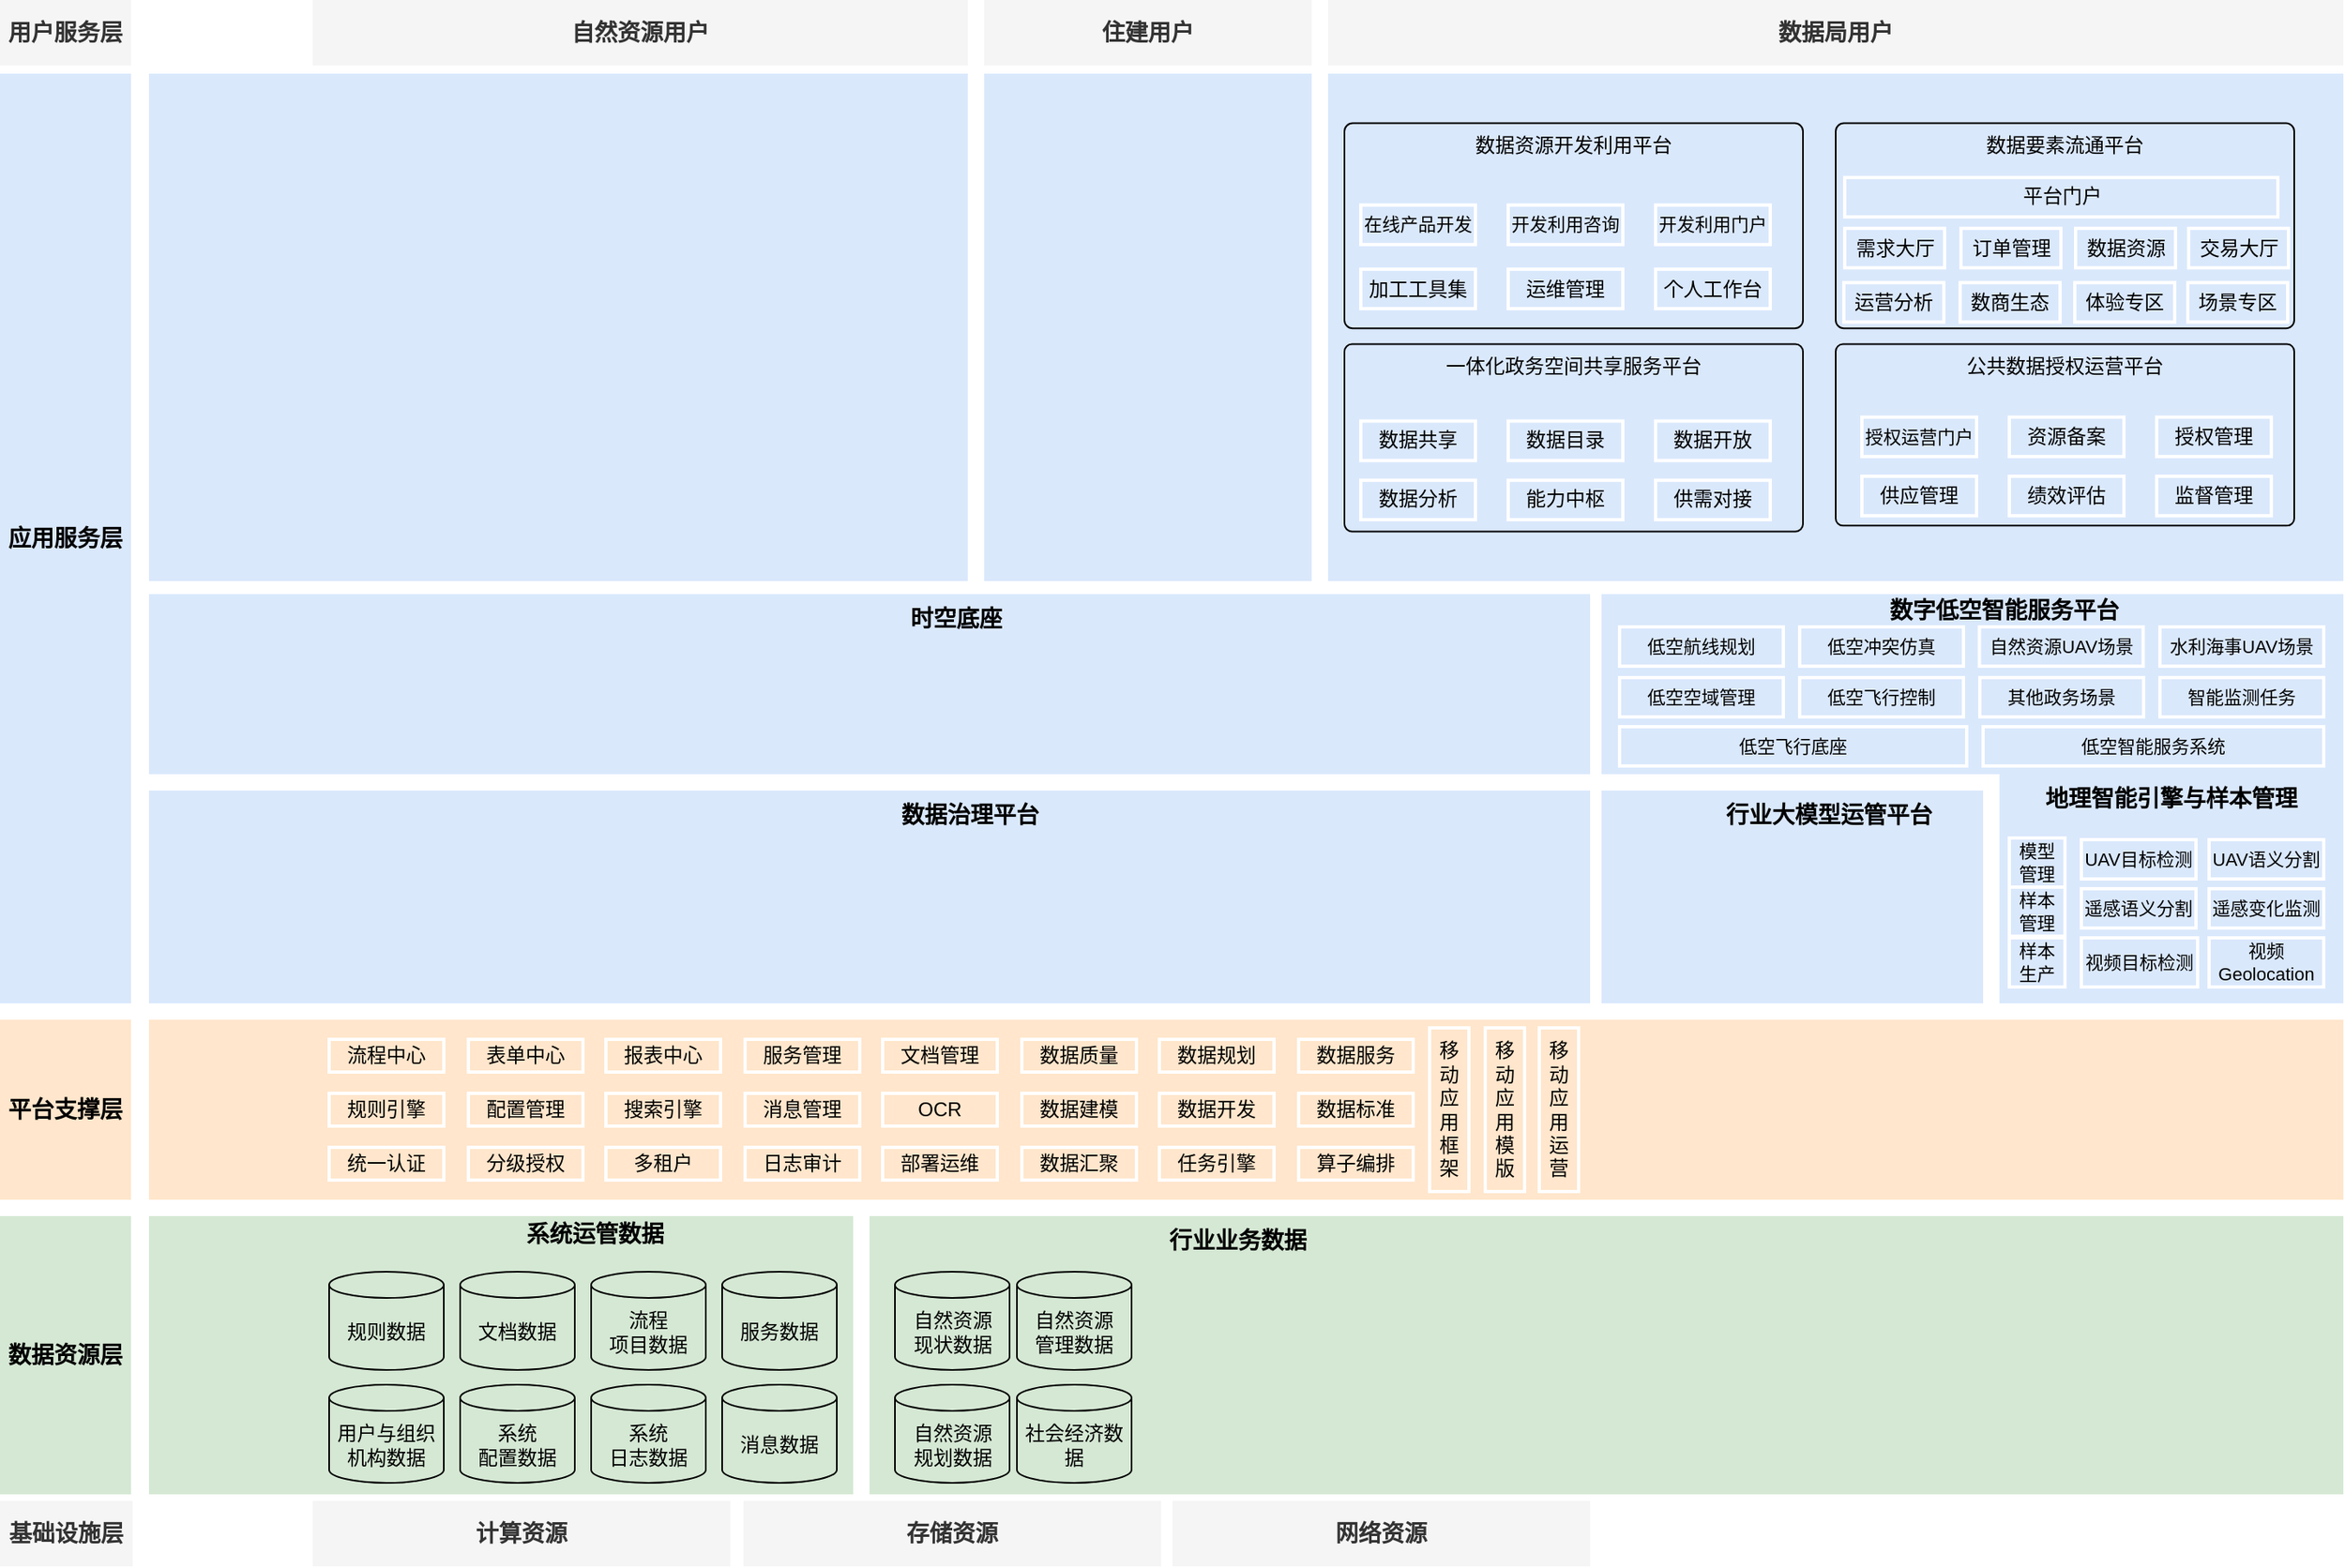 <mxfile version="24.8.4">
  <diagram name="第 1 页" id="eXAId7AeTqNhBxDjCLfQ">
    <mxGraphModel dx="2802" dy="2215" grid="1" gridSize="10" guides="1" tooltips="1" connect="1" arrows="1" fold="1" page="1" pageScale="1" pageWidth="827" pageHeight="1169" math="0" shadow="0">
      <root>
        <mxCell id="0" />
        <mxCell id="1" parent="0" />
        <mxCell id="gW8PeKBPmqR-yox59LKh-1" value="&lt;font style=&quot;font-size: 14px;&quot;&gt;计算资源&lt;/font&gt;" style="rounded=0;whiteSpace=wrap;html=1;fillColor=#f5f5f5;fontColor=#333333;strokeColor=#666666;" parent="1" vertex="1">
          <mxGeometry x="110" y="603" width="255" height="50" as="geometry" />
        </mxCell>
        <mxCell id="gW8PeKBPmqR-yox59LKh-2" value="&lt;font style=&quot;font-size: 14px;&quot;&gt;存储资源&lt;/font&gt;" style="rounded=0;whiteSpace=wrap;html=1;fillColor=#f5f5f5;fontColor=#333333;strokeColor=none;fontStyle=1;fontSize=14;" parent="1" vertex="1">
          <mxGeometry x="373" y="674" width="255" height="40" as="geometry" />
        </mxCell>
        <mxCell id="gW8PeKBPmqR-yox59LKh-3" value="&lt;font style=&quot;font-size: 14px;&quot;&gt;网络资源&lt;/font&gt;" style="rounded=0;whiteSpace=wrap;html=1;fillColor=#f5f5f5;fontColor=#333333;strokeColor=none;fontStyle=1;fontSize=14;" parent="1" vertex="1">
          <mxGeometry x="635" y="674" width="255" height="40" as="geometry" />
        </mxCell>
        <mxCell id="gW8PeKBPmqR-yox59LKh-12" value="" style="rounded=0;whiteSpace=wrap;html=1;fillColor=#ffe6cc;strokeColor=none;" parent="1" vertex="1">
          <mxGeometry x="10" y="380" width="1340" height="110" as="geometry" />
        </mxCell>
        <mxCell id="gW8PeKBPmqR-yox59LKh-15" value="" style="rounded=0;whiteSpace=wrap;html=1;fillColor=#dae8fc;strokeColor=none;" parent="1" vertex="1">
          <mxGeometry x="10" y="120" width="880" height="110" as="geometry" />
        </mxCell>
        <mxCell id="gW8PeKBPmqR-yox59LKh-16" value="" style="rounded=0;whiteSpace=wrap;html=1;fillColor=#dae8fc;strokeColor=none;" parent="1" vertex="1">
          <mxGeometry x="10" y="240" width="880" height="130" as="geometry" />
        </mxCell>
        <mxCell id="gW8PeKBPmqR-yox59LKh-17" value="&lt;font style=&quot;font-size: 14px;&quot;&gt;自然资源用户&lt;/font&gt;" style="rounded=0;whiteSpace=wrap;html=1;fillColor=#f5f5f5;fontColor=#333333;strokeColor=none;fontSize=14;fontStyle=1" parent="1" vertex="1">
          <mxGeometry x="110" y="-243" width="400" height="40" as="geometry" />
        </mxCell>
        <mxCell id="gW8PeKBPmqR-yox59LKh-18" value="&lt;span style=&quot;font-size: 14px;&quot;&gt;住建用户&lt;/span&gt;" style="rounded=0;whiteSpace=wrap;html=1;fillColor=#f5f5f5;fontColor=#333333;strokeColor=none;fontSize=14;fontStyle=1" parent="1" vertex="1">
          <mxGeometry x="520" y="-243" width="200" height="40" as="geometry" />
        </mxCell>
        <mxCell id="gW8PeKBPmqR-yox59LKh-19" value="&lt;span style=&quot;font-size: 14px;&quot;&gt;数据局用户&lt;/span&gt;" style="rounded=0;whiteSpace=wrap;html=1;fillColor=#f5f5f5;fontColor=#333333;strokeColor=none;fontSize=14;fontStyle=1" parent="1" vertex="1">
          <mxGeometry x="730" y="-243" width="620" height="40" as="geometry" />
        </mxCell>
        <mxCell id="gW8PeKBPmqR-yox59LKh-20" value="平台支撑层" style="text;html=1;align=center;verticalAlign=middle;whiteSpace=wrap;rounded=0;fontSize=14;fontStyle=1;fillColor=#ffe6cc;strokeColor=none;" parent="1" vertex="1">
          <mxGeometry x="-81" y="380" width="80" height="110" as="geometry" />
        </mxCell>
        <mxCell id="gW8PeKBPmqR-yox59LKh-21" value="基础设施层" style="text;html=1;align=center;verticalAlign=middle;whiteSpace=wrap;rounded=0;fontSize=14;fontStyle=1;fillColor=#f5f5f5;fontFamily=Helvetica;fontColor=#333333;strokeColor=none;" parent="1" vertex="1">
          <mxGeometry x="-81" y="674" width="81" height="40" as="geometry" />
        </mxCell>
        <mxCell id="gW8PeKBPmqR-yox59LKh-22" value="数据资源层" style="text;html=1;align=center;verticalAlign=middle;whiteSpace=wrap;rounded=0;fontSize=14;fontStyle=1;fillColor=#d5e8d4;strokeColor=none;" parent="1" vertex="1">
          <mxGeometry x="-81" y="500" width="80" height="170" as="geometry" />
        </mxCell>
        <mxCell id="gW8PeKBPmqR-yox59LKh-23" value="应用服务层" style="text;html=1;align=center;verticalAlign=middle;whiteSpace=wrap;rounded=0;fontSize=14;fontStyle=1;fillColor=#dae8fc;strokeColor=none;" parent="1" vertex="1">
          <mxGeometry x="-81" y="-198" width="80" height="568" as="geometry" />
        </mxCell>
        <mxCell id="gW8PeKBPmqR-yox59LKh-24" value="用户服务层" style="text;html=1;align=center;verticalAlign=middle;whiteSpace=wrap;rounded=0;fontSize=14;fontStyle=1;fillColor=#f5f5f5;fontColor=#333333;strokeColor=none;" parent="1" vertex="1">
          <mxGeometry x="-81" y="-243" width="80" height="40" as="geometry" />
        </mxCell>
        <mxCell id="gW8PeKBPmqR-yox59LKh-25" value="统一认证" style="rounded=0;whiteSpace=wrap;html=1;fillColor=none;strokeColor=#ffffff;strokeWidth=2;" parent="1" vertex="1">
          <mxGeometry x="120" y="458" width="70" height="20" as="geometry" />
        </mxCell>
        <mxCell id="gW8PeKBPmqR-yox59LKh-26" value="分级授权" style="rounded=0;whiteSpace=wrap;html=1;fillColor=none;strokeColor=#ffffff;strokeWidth=2;" parent="1" vertex="1">
          <mxGeometry x="205" y="458" width="70" height="20" as="geometry" />
        </mxCell>
        <mxCell id="gW8PeKBPmqR-yox59LKh-27" value="多租户" style="rounded=0;whiteSpace=wrap;html=1;fillColor=none;strokeColor=#ffffff;strokeWidth=2;" parent="1" vertex="1">
          <mxGeometry x="289" y="458" width="70" height="20" as="geometry" />
        </mxCell>
        <mxCell id="gW8PeKBPmqR-yox59LKh-28" value="流程中心" style="rounded=0;whiteSpace=wrap;html=1;fillColor=none;strokeColor=#ffffff;strokeWidth=2;" parent="1" vertex="1">
          <mxGeometry x="120" y="392" width="70" height="20" as="geometry" />
        </mxCell>
        <mxCell id="gW8PeKBPmqR-yox59LKh-29" value="表单中心" style="rounded=0;whiteSpace=wrap;html=1;fillColor=none;strokeColor=#ffffff;strokeWidth=2;" parent="1" vertex="1">
          <mxGeometry x="205" y="392" width="70" height="20" as="geometry" />
        </mxCell>
        <mxCell id="gW8PeKBPmqR-yox59LKh-30" value="报表中心" style="rounded=0;whiteSpace=wrap;html=1;fillColor=none;strokeColor=#ffffff;strokeWidth=2;" parent="1" vertex="1">
          <mxGeometry x="289" y="392" width="70" height="20" as="geometry" />
        </mxCell>
        <mxCell id="gW8PeKBPmqR-yox59LKh-31" value="规则引擎" style="rounded=0;whiteSpace=wrap;html=1;fillColor=none;strokeColor=#ffffff;strokeWidth=2;" parent="1" vertex="1">
          <mxGeometry x="120" y="425" width="70" height="20" as="geometry" />
        </mxCell>
        <mxCell id="gW8PeKBPmqR-yox59LKh-32" value="配置管理" style="rounded=0;whiteSpace=wrap;html=1;fillColor=none;strokeColor=#ffffff;strokeWidth=2;" parent="1" vertex="1">
          <mxGeometry x="205" y="425" width="70" height="20" as="geometry" />
        </mxCell>
        <mxCell id="gW8PeKBPmqR-yox59LKh-33" value="部署运维" style="rounded=0;whiteSpace=wrap;html=1;fillColor=none;strokeColor=#ffffff;strokeWidth=2;" parent="1" vertex="1">
          <mxGeometry x="458" y="458" width="70" height="20" as="geometry" />
        </mxCell>
        <mxCell id="gW8PeKBPmqR-yox59LKh-34" value="日志审计" style="rounded=0;whiteSpace=wrap;html=1;fillColor=none;strokeColor=#ffffff;strokeWidth=2;" parent="1" vertex="1">
          <mxGeometry x="374" y="458" width="70" height="20" as="geometry" />
        </mxCell>
        <mxCell id="gW8PeKBPmqR-yox59LKh-35" value="消息管理" style="rounded=0;whiteSpace=wrap;html=1;fillColor=none;strokeColor=#ffffff;strokeWidth=2;" parent="1" vertex="1">
          <mxGeometry x="374" y="425" width="70" height="20" as="geometry" />
        </mxCell>
        <mxCell id="gW8PeKBPmqR-yox59LKh-36" value="服务管理" style="rounded=0;whiteSpace=wrap;html=1;fillColor=none;strokeColor=#ffffff;strokeWidth=2;" parent="1" vertex="1">
          <mxGeometry x="374" y="392" width="70" height="20" as="geometry" />
        </mxCell>
        <mxCell id="gW8PeKBPmqR-yox59LKh-37" value="文档管理" style="rounded=0;whiteSpace=wrap;html=1;fillColor=none;strokeColor=#ffffff;strokeWidth=2;" parent="1" vertex="1">
          <mxGeometry x="458" y="392" width="70" height="20" as="geometry" />
        </mxCell>
        <mxCell id="gW8PeKBPmqR-yox59LKh-38" value="OCR" style="rounded=0;whiteSpace=wrap;html=1;fillColor=none;strokeColor=#ffffff;strokeWidth=2;" parent="1" vertex="1">
          <mxGeometry x="458" y="425" width="70" height="20" as="geometry" />
        </mxCell>
        <mxCell id="gW8PeKBPmqR-yox59LKh-39" value="搜索引擎" style="rounded=0;whiteSpace=wrap;html=1;fillColor=none;strokeColor=#ffffff;strokeWidth=2;" parent="1" vertex="1">
          <mxGeometry x="289" y="425" width="70" height="20" as="geometry" />
        </mxCell>
        <mxCell id="gW8PeKBPmqR-yox59LKh-40" value="数据汇聚" style="rounded=0;whiteSpace=wrap;html=1;fillColor=none;strokeColor=#ffffff;strokeWidth=2;" parent="1" vertex="1">
          <mxGeometry x="543" y="458" width="70" height="20" as="geometry" />
        </mxCell>
        <mxCell id="gW8PeKBPmqR-yox59LKh-41" value="数据质量" style="rounded=0;whiteSpace=wrap;html=1;fillColor=none;strokeColor=#ffffff;strokeWidth=2;" parent="1" vertex="1">
          <mxGeometry x="543" y="392" width="70" height="20" as="geometry" />
        </mxCell>
        <mxCell id="gW8PeKBPmqR-yox59LKh-42" value="数据建模" style="rounded=0;whiteSpace=wrap;html=1;fillColor=none;strokeColor=#ffffff;strokeWidth=2;" parent="1" vertex="1">
          <mxGeometry x="543" y="425" width="70" height="20" as="geometry" />
        </mxCell>
        <mxCell id="gW8PeKBPmqR-yox59LKh-43" value="数据开发" style="rounded=0;whiteSpace=wrap;html=1;fillColor=none;strokeColor=#ffffff;strokeWidth=2;" parent="1" vertex="1">
          <mxGeometry x="627" y="425" width="70" height="20" as="geometry" />
        </mxCell>
        <mxCell id="gW8PeKBPmqR-yox59LKh-44" value="数据服务" style="rounded=0;whiteSpace=wrap;html=1;fillColor=none;strokeColor=#ffffff;strokeWidth=2;" parent="1" vertex="1">
          <mxGeometry x="712" y="392" width="70" height="20" as="geometry" />
        </mxCell>
        <mxCell id="gW8PeKBPmqR-yox59LKh-45" value="数据标准" style="rounded=0;whiteSpace=wrap;html=1;fillColor=none;strokeColor=#ffffff;strokeWidth=2;" parent="1" vertex="1">
          <mxGeometry x="712" y="425" width="70" height="20" as="geometry" />
        </mxCell>
        <mxCell id="gW8PeKBPmqR-yox59LKh-46" value="数据规划" style="rounded=0;whiteSpace=wrap;html=1;fillColor=none;strokeColor=#ffffff;strokeWidth=2;" parent="1" vertex="1">
          <mxGeometry x="627" y="392" width="70" height="20" as="geometry" />
        </mxCell>
        <mxCell id="gW8PeKBPmqR-yox59LKh-47" value="任务引擎" style="rounded=0;whiteSpace=wrap;html=1;fillColor=none;strokeColor=#ffffff;strokeWidth=2;" parent="1" vertex="1">
          <mxGeometry x="627" y="458" width="70" height="20" as="geometry" />
        </mxCell>
        <mxCell id="gW8PeKBPmqR-yox59LKh-48" value="算子编排" style="rounded=0;whiteSpace=wrap;html=1;fillColor=none;strokeColor=#ffffff;strokeWidth=2;" parent="1" vertex="1">
          <mxGeometry x="712" y="458" width="70" height="20" as="geometry" />
        </mxCell>
        <mxCell id="gW8PeKBPmqR-yox59LKh-49" value="移动应用运营" style="rounded=0;whiteSpace=wrap;html=1;fillColor=none;strokeColor=#ffffff;strokeWidth=2;" parent="1" vertex="1">
          <mxGeometry x="859" y="385" width="24" height="100" as="geometry" />
        </mxCell>
        <mxCell id="gW8PeKBPmqR-yox59LKh-50" value="移动应用框架" style="rounded=0;whiteSpace=wrap;html=1;fillColor=none;strokeColor=#ffffff;strokeWidth=2;" parent="1" vertex="1">
          <mxGeometry x="792" y="385" width="24" height="100" as="geometry" />
        </mxCell>
        <mxCell id="gW8PeKBPmqR-yox59LKh-51" value="移动应用模版" style="rounded=0;whiteSpace=wrap;html=1;fillColor=none;strokeColor=#ffffff;strokeWidth=2;" parent="1" vertex="1">
          <mxGeometry x="826" y="385" width="24" height="100" as="geometry" />
        </mxCell>
        <mxCell id="juO7j_CipVgZOBiZybFH-2" value="" style="rounded=0;whiteSpace=wrap;html=1;fillColor=#d5e8d4;strokeColor=none;" parent="1" vertex="1">
          <mxGeometry x="10" y="500" width="430" height="170" as="geometry" />
        </mxCell>
        <mxCell id="juO7j_CipVgZOBiZybFH-3" value="用户与组织机构数据" style="shape=cylinder3;whiteSpace=wrap;html=1;boundedLbl=1;backgroundOutline=1;size=8;fillColor=none;" parent="1" vertex="1">
          <mxGeometry x="120" y="603" width="70" height="60" as="geometry" />
        </mxCell>
        <mxCell id="juO7j_CipVgZOBiZybFH-7" value="流程&lt;div&gt;项目数据&lt;/div&gt;" style="shape=cylinder3;whiteSpace=wrap;html=1;boundedLbl=1;backgroundOutline=1;size=8;fillColor=none;" parent="1" vertex="1">
          <mxGeometry x="280" y="534" width="70" height="60" as="geometry" />
        </mxCell>
        <mxCell id="juO7j_CipVgZOBiZybFH-8" value="&lt;span style=&quot;background-color: initial;&quot;&gt;服务数据&lt;/span&gt;" style="shape=cylinder3;whiteSpace=wrap;html=1;boundedLbl=1;backgroundOutline=1;size=8;fillColor=none;" parent="1" vertex="1">
          <mxGeometry x="360" y="534" width="70" height="60" as="geometry" />
        </mxCell>
        <mxCell id="juO7j_CipVgZOBiZybFH-9" value="&lt;span style=&quot;background-color: initial;&quot;&gt;文档数据&lt;/span&gt;" style="shape=cylinder3;whiteSpace=wrap;html=1;boundedLbl=1;backgroundOutline=1;size=8;fillColor=none;" parent="1" vertex="1">
          <mxGeometry x="200" y="534" width="70" height="60" as="geometry" />
        </mxCell>
        <mxCell id="juO7j_CipVgZOBiZybFH-10" value="&lt;span style=&quot;background-color: initial;&quot;&gt;规则数据&lt;/span&gt;" style="shape=cylinder3;whiteSpace=wrap;html=1;boundedLbl=1;backgroundOutline=1;size=8;fillColor=none;" parent="1" vertex="1">
          <mxGeometry x="120" y="534" width="70" height="60" as="geometry" />
        </mxCell>
        <mxCell id="juO7j_CipVgZOBiZybFH-11" value="&lt;span style=&quot;background-color: initial;&quot;&gt;系统&lt;/span&gt;&lt;div&gt;&lt;span style=&quot;background-color: initial;&quot;&gt;日志数据&lt;/span&gt;&lt;/div&gt;" style="shape=cylinder3;whiteSpace=wrap;html=1;boundedLbl=1;backgroundOutline=1;size=8;fillColor=none;" parent="1" vertex="1">
          <mxGeometry x="280" y="603" width="70" height="60" as="geometry" />
        </mxCell>
        <mxCell id="juO7j_CipVgZOBiZybFH-12" value="&lt;span style=&quot;background-color: initial;&quot;&gt;消息数据&lt;/span&gt;" style="shape=cylinder3;whiteSpace=wrap;html=1;boundedLbl=1;backgroundOutline=1;size=8;fillColor=none;" parent="1" vertex="1">
          <mxGeometry x="360" y="603" width="70" height="60" as="geometry" />
        </mxCell>
        <mxCell id="juO7j_CipVgZOBiZybFH-13" value="&lt;span style=&quot;background-color: initial;&quot;&gt;系统&lt;/span&gt;&lt;div&gt;&lt;span style=&quot;background-color: initial;&quot;&gt;配置数据&lt;/span&gt;&lt;/div&gt;" style="shape=cylinder3;whiteSpace=wrap;html=1;boundedLbl=1;backgroundOutline=1;size=8;fillColor=none;" parent="1" vertex="1">
          <mxGeometry x="200" y="603" width="70" height="60" as="geometry" />
        </mxCell>
        <mxCell id="juO7j_CipVgZOBiZybFH-14" value="系统运管数据" style="text;html=1;align=center;verticalAlign=middle;whiteSpace=wrap;rounded=0;fontStyle=1;fontSize=14;" parent="1" vertex="1">
          <mxGeometry x="235" y="496" width="95" height="30" as="geometry" />
        </mxCell>
        <mxCell id="juO7j_CipVgZOBiZybFH-15" value="" style="rounded=0;whiteSpace=wrap;html=1;fillColor=#d5e8d4;strokeColor=none;" parent="1" vertex="1">
          <mxGeometry x="450" y="500" width="900" height="170" as="geometry" />
        </mxCell>
        <mxCell id="juO7j_CipVgZOBiZybFH-16" value="行业业务数据" style="text;html=1;align=center;verticalAlign=middle;whiteSpace=wrap;rounded=0;fontStyle=1;strokeColor=none;fontSize=14;" parent="1" vertex="1">
          <mxGeometry x="630" y="500" width="90" height="30" as="geometry" />
        </mxCell>
        <mxCell id="juO7j_CipVgZOBiZybFH-17" value="&lt;font style=&quot;font-size: 14px;&quot;&gt;计算资源&lt;/font&gt;" style="rounded=0;whiteSpace=wrap;html=1;fillColor=#f5f5f5;fontColor=#333333;strokeColor=none;fontStyle=1;fontSize=14;" parent="1" vertex="1">
          <mxGeometry x="110" y="674" width="255" height="40" as="geometry" />
        </mxCell>
        <mxCell id="juO7j_CipVgZOBiZybFH-18" value="&lt;span style=&quot;background-color: initial;&quot;&gt;自然资源&lt;/span&gt;&lt;div&gt;&lt;span style=&quot;background-color: initial;&quot;&gt;规划数据&lt;/span&gt;&lt;/div&gt;" style="shape=cylinder3;whiteSpace=wrap;html=1;boundedLbl=1;backgroundOutline=1;size=8;fillColor=none;" parent="1" vertex="1">
          <mxGeometry x="465.5" y="603" width="70" height="60" as="geometry" />
        </mxCell>
        <mxCell id="juO7j_CipVgZOBiZybFH-19" value="&lt;span style=&quot;background-color: initial;&quot;&gt;自然资源&lt;/span&gt;&lt;div&gt;&lt;span style=&quot;background-color: initial;&quot;&gt;现状数据&lt;/span&gt;&lt;/div&gt;" style="shape=cylinder3;whiteSpace=wrap;html=1;boundedLbl=1;backgroundOutline=1;size=8;fillColor=none;" parent="1" vertex="1">
          <mxGeometry x="465.5" y="534" width="70" height="60" as="geometry" />
        </mxCell>
        <mxCell id="juO7j_CipVgZOBiZybFH-20" value="&lt;span style=&quot;background-color: initial;&quot;&gt;自然资源&lt;/span&gt;&lt;div&gt;&lt;span style=&quot;background-color: initial;&quot;&gt;管理数据&lt;/span&gt;&lt;/div&gt;" style="shape=cylinder3;whiteSpace=wrap;html=1;boundedLbl=1;backgroundOutline=1;size=8;fillColor=none;" parent="1" vertex="1">
          <mxGeometry x="540" y="534" width="70" height="60" as="geometry" />
        </mxCell>
        <mxCell id="juO7j_CipVgZOBiZybFH-21" value="&lt;span style=&quot;background-color: initial;&quot;&gt;社会经济数据&lt;/span&gt;" style="shape=cylinder3;whiteSpace=wrap;html=1;boundedLbl=1;backgroundOutline=1;size=8;fillColor=none;" parent="1" vertex="1">
          <mxGeometry x="540" y="603" width="70" height="60" as="geometry" />
        </mxCell>
        <mxCell id="juO7j_CipVgZOBiZybFH-22" value="时空底座" style="text;html=1;align=center;verticalAlign=middle;whiteSpace=wrap;rounded=0;fontStyle=1;fontSize=14;" parent="1" vertex="1">
          <mxGeometry x="463" y="120" width="80" height="30" as="geometry" />
        </mxCell>
        <mxCell id="juO7j_CipVgZOBiZybFH-23" value="数据治理平台" style="text;html=1;align=center;verticalAlign=middle;whiteSpace=wrap;rounded=0;fontStyle=1;fontSize=14;" parent="1" vertex="1">
          <mxGeometry x="463" y="240" width="97" height="30" as="geometry" />
        </mxCell>
        <mxCell id="juO7j_CipVgZOBiZybFH-24" value="" style="rounded=0;whiteSpace=wrap;html=1;fillColor=#dae8fc;strokeColor=none;" parent="1" vertex="1">
          <mxGeometry x="10" y="-198" width="500" height="310" as="geometry" />
        </mxCell>
        <mxCell id="juO7j_CipVgZOBiZybFH-25" value="" style="rounded=0;whiteSpace=wrap;html=1;fillColor=#dae8fc;strokeColor=none;" parent="1" vertex="1">
          <mxGeometry x="520" y="-198" width="200" height="310" as="geometry" />
        </mxCell>
        <mxCell id="juO7j_CipVgZOBiZybFH-26" value="" style="rounded=0;whiteSpace=wrap;html=1;fillColor=#dae8fc;strokeColor=none;" parent="1" vertex="1">
          <mxGeometry x="730" y="-198" width="620" height="310" as="geometry" />
        </mxCell>
        <mxCell id="ZOYTXHk_VnNkoqSfOSc5-2" value="一体化政务空间共享服务平台" style="rounded=1;whiteSpace=wrap;html=1;arcSize=4;align=center;verticalAlign=top;fillColor=none;" parent="1" vertex="1">
          <mxGeometry x="740" y="-32.737" width="280" height="114.487" as="geometry" />
        </mxCell>
        <mxCell id="ZOYTXHk_VnNkoqSfOSc5-3" value="数据共享" style="rounded=0;whiteSpace=wrap;html=1;fillColor=none;strokeColor=#ffffff;strokeWidth=2;" parent="1" vertex="1">
          <mxGeometry x="750" y="14.263" width="70" height="24.103" as="geometry" />
        </mxCell>
        <mxCell id="ZOYTXHk_VnNkoqSfOSc5-4" value="数据目录" style="rounded=0;whiteSpace=wrap;html=1;fillColor=none;strokeColor=#ffffff;strokeWidth=2;" parent="1" vertex="1">
          <mxGeometry x="840" y="14.263" width="70" height="24.103" as="geometry" />
        </mxCell>
        <mxCell id="ZOYTXHk_VnNkoqSfOSc5-5" value="数据开放" style="rounded=0;whiteSpace=wrap;html=1;fillColor=none;strokeColor=#ffffff;strokeWidth=2;" parent="1" vertex="1">
          <mxGeometry x="930" y="14.263" width="70" height="24.103" as="geometry" />
        </mxCell>
        <mxCell id="ZOYTXHk_VnNkoqSfOSc5-6" value="供需对接" style="rounded=0;whiteSpace=wrap;html=1;fillColor=none;strokeColor=#ffffff;strokeWidth=2;" parent="1" vertex="1">
          <mxGeometry x="930" y="50.417" width="70" height="24.103" as="geometry" />
        </mxCell>
        <mxCell id="ZOYTXHk_VnNkoqSfOSc5-7" value="数据分析" style="rounded=0;whiteSpace=wrap;html=1;fillColor=none;strokeColor=#ffffff;strokeWidth=2;" parent="1" vertex="1">
          <mxGeometry x="750" y="50.417" width="70" height="24.103" as="geometry" />
        </mxCell>
        <mxCell id="ZOYTXHk_VnNkoqSfOSc5-8" value="能力中枢" style="rounded=0;whiteSpace=wrap;html=1;fillColor=none;strokeColor=#ffffff;strokeWidth=2;" parent="1" vertex="1">
          <mxGeometry x="840" y="50.417" width="70" height="24.103" as="geometry" />
        </mxCell>
        <mxCell id="ZOYTXHk_VnNkoqSfOSc5-9" value="数据资源开发利用平台" style="rounded=1;whiteSpace=wrap;html=1;arcSize=4;align=center;verticalAlign=top;fillColor=none;" parent="1" vertex="1">
          <mxGeometry x="740" y="-167.75" width="280" height="125.37" as="geometry" />
        </mxCell>
        <mxCell id="ZOYTXHk_VnNkoqSfOSc5-10" value="加工工具集" style="rounded=0;whiteSpace=wrap;html=1;fillColor=none;strokeColor=#ffffff;strokeWidth=2;" parent="1" vertex="1">
          <mxGeometry x="750" y="-78.532" width="70" height="24.103" as="geometry" />
        </mxCell>
        <mxCell id="ZOYTXHk_VnNkoqSfOSc5-11" value="运维管理" style="rounded=0;whiteSpace=wrap;html=1;fillColor=none;strokeColor=#ffffff;strokeWidth=2;" parent="1" vertex="1">
          <mxGeometry x="840" y="-78.532" width="70" height="24.103" as="geometry" />
        </mxCell>
        <mxCell id="ZOYTXHk_VnNkoqSfOSc5-12" value="个人工作台" style="rounded=0;whiteSpace=wrap;html=1;fillColor=none;strokeColor=#ffffff;strokeWidth=2;" parent="1" vertex="1">
          <mxGeometry x="930" y="-78.532" width="70" height="24.103" as="geometry" />
        </mxCell>
        <mxCell id="ZOYTXHk_VnNkoqSfOSc5-13" value="在线产品开发" style="rounded=0;whiteSpace=wrap;html=1;fillColor=none;strokeColor=#ffffff;strokeWidth=2;fontSize=11;" parent="1" vertex="1">
          <mxGeometry x="750" y="-117.699" width="70" height="24.103" as="geometry" />
        </mxCell>
        <mxCell id="ZOYTXHk_VnNkoqSfOSc5-14" value="开发利用咨询" style="rounded=0;whiteSpace=wrap;html=1;fillColor=none;strokeColor=#ffffff;strokeWidth=2;fontSize=11;" parent="1" vertex="1">
          <mxGeometry x="840" y="-117.699" width="70" height="24.103" as="geometry" />
        </mxCell>
        <mxCell id="ZOYTXHk_VnNkoqSfOSc5-15" value="开发利用门户" style="rounded=0;whiteSpace=wrap;html=1;fillColor=none;strokeColor=#ffffff;strokeWidth=2;fontSize=11;" parent="1" vertex="1">
          <mxGeometry x="930" y="-117.699" width="70" height="24.103" as="geometry" />
        </mxCell>
        <mxCell id="ZOYTXHk_VnNkoqSfOSc5-16" value="公共数据授权运营平台" style="rounded=1;whiteSpace=wrap;html=1;arcSize=4;align=center;verticalAlign=top;fillColor=none;" parent="1" vertex="1">
          <mxGeometry x="1040" y="-32.737" width="280" height="110.872" as="geometry" />
        </mxCell>
        <mxCell id="ZOYTXHk_VnNkoqSfOSc5-17" value="授权运营门户" style="rounded=0;whiteSpace=wrap;html=1;fillColor=none;strokeColor=#ffffff;strokeWidth=2;fontSize=11;" parent="1" vertex="1">
          <mxGeometry x="1056" y="11.853" width="70" height="24.103" as="geometry" />
        </mxCell>
        <mxCell id="ZOYTXHk_VnNkoqSfOSc5-18" value="资源备案" style="rounded=0;whiteSpace=wrap;html=1;fillColor=none;strokeColor=#ffffff;strokeWidth=2;" parent="1" vertex="1">
          <mxGeometry x="1146" y="11.853" width="70" height="24.103" as="geometry" />
        </mxCell>
        <mxCell id="ZOYTXHk_VnNkoqSfOSc5-19" value="授权管理" style="rounded=0;whiteSpace=wrap;html=1;fillColor=none;strokeColor=#ffffff;strokeWidth=2;" parent="1" vertex="1">
          <mxGeometry x="1236" y="11.853" width="70" height="24.103" as="geometry" />
        </mxCell>
        <mxCell id="ZOYTXHk_VnNkoqSfOSc5-20" value="监督管理" style="rounded=0;whiteSpace=wrap;html=1;fillColor=none;strokeColor=#ffffff;strokeWidth=2;" parent="1" vertex="1">
          <mxGeometry x="1236" y="48.006" width="70" height="24.103" as="geometry" />
        </mxCell>
        <mxCell id="ZOYTXHk_VnNkoqSfOSc5-21" value="供应管理" style="rounded=0;whiteSpace=wrap;html=1;fillColor=none;strokeColor=#ffffff;strokeWidth=2;" parent="1" vertex="1">
          <mxGeometry x="1056" y="48.006" width="70" height="24.103" as="geometry" />
        </mxCell>
        <mxCell id="ZOYTXHk_VnNkoqSfOSc5-22" value="绩效评估" style="rounded=0;whiteSpace=wrap;html=1;fillColor=none;strokeColor=#ffffff;strokeWidth=2;" parent="1" vertex="1">
          <mxGeometry x="1146" y="48.006" width="70" height="24.103" as="geometry" />
        </mxCell>
        <mxCell id="ZOYTXHk_VnNkoqSfOSc5-23" value="数据要素流通平台" style="rounded=1;whiteSpace=wrap;html=1;arcSize=4;align=center;verticalAlign=top;fillColor=none;" parent="1" vertex="1">
          <mxGeometry x="1040" y="-167.75" width="280" height="125.37" as="geometry" />
        </mxCell>
        <mxCell id="ZOYTXHk_VnNkoqSfOSc5-24" value="运营分析" style="rounded=0;whiteSpace=wrap;html=1;fillColor=none;strokeColor=#ffffff;strokeWidth=2;" parent="1" vertex="1">
          <mxGeometry x="1045" y="-70.327" width="61" height="24.103" as="geometry" />
        </mxCell>
        <mxCell id="ZOYTXHk_VnNkoqSfOSc5-25" value="数商生态" style="rounded=0;whiteSpace=wrap;html=1;fillColor=none;strokeColor=#ffffff;strokeWidth=2;" parent="1" vertex="1">
          <mxGeometry x="1116" y="-70.327" width="61" height="24.103" as="geometry" />
        </mxCell>
        <mxCell id="ZOYTXHk_VnNkoqSfOSc5-26" value="体验专区" style="rounded=0;whiteSpace=wrap;html=1;fillColor=none;strokeColor=#ffffff;strokeWidth=2;" parent="1" vertex="1">
          <mxGeometry x="1186" y="-70.327" width="61" height="24.103" as="geometry" />
        </mxCell>
        <mxCell id="ZOYTXHk_VnNkoqSfOSc5-27" value="场景专区" style="rounded=0;whiteSpace=wrap;html=1;fillColor=none;strokeColor=#ffffff;strokeWidth=2;" parent="1" vertex="1">
          <mxGeometry x="1255" y="-70.327" width="61" height="24.103" as="geometry" />
        </mxCell>
        <mxCell id="ZOYTXHk_VnNkoqSfOSc5-28" value="需求大厅" style="rounded=0;whiteSpace=wrap;html=1;fillColor=none;strokeColor=#ffffff;strokeWidth=2;" parent="1" vertex="1">
          <mxGeometry x="1045.5" y="-103.468" width="61" height="24.103" as="geometry" />
        </mxCell>
        <mxCell id="ZOYTXHk_VnNkoqSfOSc5-29" value="订单管理" style="rounded=0;whiteSpace=wrap;html=1;fillColor=none;strokeColor=#ffffff;strokeWidth=2;" parent="1" vertex="1">
          <mxGeometry x="1116.5" y="-103.468" width="61" height="24.103" as="geometry" />
        </mxCell>
        <mxCell id="ZOYTXHk_VnNkoqSfOSc5-30" value="数据资源" style="rounded=0;whiteSpace=wrap;html=1;fillColor=none;strokeColor=#ffffff;strokeWidth=2;" parent="1" vertex="1">
          <mxGeometry x="1186.5" y="-103.468" width="61" height="24.103" as="geometry" />
        </mxCell>
        <mxCell id="ZOYTXHk_VnNkoqSfOSc5-31" value="交易大厅" style="rounded=0;whiteSpace=wrap;html=1;fillColor=none;strokeColor=#ffffff;strokeWidth=2;" parent="1" vertex="1">
          <mxGeometry x="1255.5" y="-103.468" width="61" height="24.103" as="geometry" />
        </mxCell>
        <mxCell id="ZOYTXHk_VnNkoqSfOSc5-32" value="平台门户" style="rounded=0;whiteSpace=wrap;html=1;fillColor=none;strokeColor=#FFFFFF;strokeWidth=2;" parent="1" vertex="1">
          <mxGeometry x="1045.5" y="-134.57" width="264.5" height="24.1" as="geometry" />
        </mxCell>
        <mxCell id="ZOYTXHk_VnNkoqSfOSc5-35" value="" style="rounded=0;whiteSpace=wrap;html=1;fillColor=#dae8fc;strokeColor=none;" parent="1" vertex="1">
          <mxGeometry x="897" y="120" width="453" height="110" as="geometry" />
        </mxCell>
        <mxCell id="ZOYTXHk_VnNkoqSfOSc5-39" value="低空智能服务系统" style="rounded=0;whiteSpace=wrap;html=1;fillColor=none;strokeColor=#FFFFFF;strokeWidth=2;fontSize=11;" parent="1" vertex="1">
          <mxGeometry x="1130" y="201" width="208" height="24" as="geometry" />
        </mxCell>
        <mxCell id="ZOYTXHk_VnNkoqSfOSc5-40" value="智能监测任务" style="rounded=0;whiteSpace=wrap;html=1;fillColor=none;strokeColor=#FFFFFF;strokeWidth=2;fontSize=11;" parent="1" vertex="1">
          <mxGeometry x="1238" y="170.99" width="100" height="24" as="geometry" />
        </mxCell>
        <mxCell id="ZOYTXHk_VnNkoqSfOSc5-42" value="自然资源UAV场景" style="rounded=0;whiteSpace=wrap;html=1;fillColor=none;strokeColor=#FFFFFF;strokeWidth=2;fontSize=11;" parent="1" vertex="1">
          <mxGeometry x="1127.75" y="140" width="100" height="24" as="geometry" />
        </mxCell>
        <mxCell id="ZOYTXHk_VnNkoqSfOSc5-43" value="水利海事UAV场景" style="rounded=0;whiteSpace=wrap;html=1;fillColor=none;strokeColor=#FFFFFF;strokeWidth=2;fontSize=11;" parent="1" vertex="1">
          <mxGeometry x="1238" y="140" width="100" height="24" as="geometry" />
        </mxCell>
        <mxCell id="ZOYTXHk_VnNkoqSfOSc5-44" value="其他政务场景" style="rounded=0;whiteSpace=wrap;html=1;fillColor=none;strokeColor=#FFFFFF;strokeWidth=2;fontSize=11;" parent="1" vertex="1">
          <mxGeometry x="1128" y="170.99" width="100" height="24" as="geometry" />
        </mxCell>
        <mxCell id="ZOYTXHk_VnNkoqSfOSc5-47" value="低空空域管理" style="rounded=0;whiteSpace=wrap;html=1;fillColor=none;strokeColor=#FFFFFF;strokeWidth=2;fontSize=11;" parent="1" vertex="1">
          <mxGeometry x="908" y="171" width="100" height="23.99" as="geometry" />
        </mxCell>
        <mxCell id="ZOYTXHk_VnNkoqSfOSc5-48" value="低空飞行控制" style="rounded=0;whiteSpace=wrap;html=1;fillColor=none;strokeColor=#FFFFFF;strokeWidth=2;fontSize=11;" parent="1" vertex="1">
          <mxGeometry x="1018.004" y="171" width="100" height="24" as="geometry" />
        </mxCell>
        <mxCell id="ZOYTXHk_VnNkoqSfOSc5-49" value="低空航线规划" style="rounded=0;whiteSpace=wrap;html=1;fillColor=none;strokeColor=#FFFFFF;strokeWidth=2;fontSize=11;" parent="1" vertex="1">
          <mxGeometry x="907.998" y="140" width="100" height="24" as="geometry" />
        </mxCell>
        <mxCell id="ZOYTXHk_VnNkoqSfOSc5-51" value="数字低空智能服务平台" style="text;html=1;align=center;verticalAlign=middle;whiteSpace=wrap;rounded=0;fontStyle=1;fontSize=14;" parent="1" vertex="1">
          <mxGeometry x="1050.75" y="115" width="184" height="30" as="geometry" />
        </mxCell>
        <mxCell id="ZOYTXHk_VnNkoqSfOSc5-52" value="" style="rounded=0;whiteSpace=wrap;html=1;fillColor=#dae8fc;strokeColor=none;" parent="1" vertex="1">
          <mxGeometry x="897" y="240" width="233" height="130" as="geometry" />
        </mxCell>
        <mxCell id="ZOYTXHk_VnNkoqSfOSc5-53" value="行业大模型运管平台" style="text;html=1;align=center;verticalAlign=middle;whiteSpace=wrap;rounded=0;fontStyle=1;fontSize=14;" parent="1" vertex="1">
          <mxGeometry x="944" y="240" width="184" height="30" as="geometry" />
        </mxCell>
        <mxCell id="nAGSokdxJhAsGB1a6Bgf-1" value="" style="rounded=0;whiteSpace=wrap;html=1;fillColor=#dae8fc;strokeColor=none;" vertex="1" parent="1">
          <mxGeometry x="1140" y="230" width="210" height="140" as="geometry" />
        </mxCell>
        <mxCell id="nAGSokdxJhAsGB1a6Bgf-2" value="地理智能引擎与样本管理" style="text;html=1;align=center;verticalAlign=middle;whiteSpace=wrap;rounded=0;fontStyle=1;fontSize=14;" vertex="1" parent="1">
          <mxGeometry x="1140" y="230" width="210" height="30" as="geometry" />
        </mxCell>
        <mxCell id="nAGSokdxJhAsGB1a6Bgf-3" value="UAV目标检测" style="rounded=0;whiteSpace=wrap;html=1;fillColor=none;strokeColor=#FFFFFF;strokeWidth=2;fontSize=11;" vertex="1" parent="1">
          <mxGeometry x="1190" y="270" width="70" height="24" as="geometry" />
        </mxCell>
        <mxCell id="nAGSokdxJhAsGB1a6Bgf-4" value="UAV语义分割" style="rounded=0;whiteSpace=wrap;html=1;fillColor=none;strokeColor=#FFFFFF;strokeWidth=2;fontSize=11;" vertex="1" parent="1">
          <mxGeometry x="1268" y="270" width="70" height="24" as="geometry" />
        </mxCell>
        <mxCell id="nAGSokdxJhAsGB1a6Bgf-5" value="遥感语义分割" style="rounded=0;whiteSpace=wrap;html=1;fillColor=none;strokeColor=#FFFFFF;strokeWidth=2;fontSize=11;" vertex="1" parent="1">
          <mxGeometry x="1190" y="300" width="70" height="24" as="geometry" />
        </mxCell>
        <mxCell id="nAGSokdxJhAsGB1a6Bgf-6" value="遥感变化监测" style="rounded=0;whiteSpace=wrap;html=1;fillColor=none;strokeColor=#FFFFFF;strokeWidth=2;fontSize=11;" vertex="1" parent="1">
          <mxGeometry x="1268" y="300" width="70" height="24" as="geometry" />
        </mxCell>
        <mxCell id="nAGSokdxJhAsGB1a6Bgf-7" value="视频目标检测" style="rounded=0;whiteSpace=wrap;html=1;fillColor=none;strokeColor=#FFFFFF;strokeWidth=2;fontSize=11;" vertex="1" parent="1">
          <mxGeometry x="1190" y="330" width="71" height="30" as="geometry" />
        </mxCell>
        <mxCell id="nAGSokdxJhAsGB1a6Bgf-8" value="视频Geolocation" style="rounded=0;whiteSpace=wrap;html=1;fillColor=none;strokeColor=#FFFFFF;strokeWidth=2;fontSize=11;" vertex="1" parent="1">
          <mxGeometry x="1268" y="330" width="70" height="30" as="geometry" />
        </mxCell>
        <mxCell id="nAGSokdxJhAsGB1a6Bgf-9" value="样本&lt;div&gt;管理&lt;/div&gt;" style="rounded=0;whiteSpace=wrap;html=1;fillColor=none;strokeColor=#FFFFFF;strokeWidth=2;fontSize=11;" vertex="1" parent="1">
          <mxGeometry x="1146" y="299" width="34" height="30" as="geometry" />
        </mxCell>
        <mxCell id="nAGSokdxJhAsGB1a6Bgf-10" value="样本&lt;div&gt;生产&lt;/div&gt;" style="rounded=0;whiteSpace=wrap;html=1;fillColor=none;strokeColor=#FFFFFF;strokeWidth=2;fontSize=11;" vertex="1" parent="1">
          <mxGeometry x="1146" y="330" width="34" height="30" as="geometry" />
        </mxCell>
        <mxCell id="nAGSokdxJhAsGB1a6Bgf-11" value="低空飞行底座" style="rounded=0;whiteSpace=wrap;html=1;fillColor=none;strokeColor=#FFFFFF;strokeWidth=2;fontSize=11;" vertex="1" parent="1">
          <mxGeometry x="908" y="201" width="212" height="24" as="geometry" />
        </mxCell>
        <mxCell id="nAGSokdxJhAsGB1a6Bgf-12" value="低空冲突仿真" style="rounded=0;whiteSpace=wrap;html=1;fillColor=none;strokeColor=#FFFFFF;strokeWidth=2;fontSize=11;" vertex="1" parent="1">
          <mxGeometry x="1018.008" y="140" width="100" height="24" as="geometry" />
        </mxCell>
        <mxCell id="nAGSokdxJhAsGB1a6Bgf-13" value="模型管理" style="rounded=0;whiteSpace=wrap;html=1;fillColor=none;strokeColor=#FFFFFF;strokeWidth=2;fontSize=11;" vertex="1" parent="1">
          <mxGeometry x="1146" y="269" width="34" height="30" as="geometry" />
        </mxCell>
      </root>
    </mxGraphModel>
  </diagram>
</mxfile>
